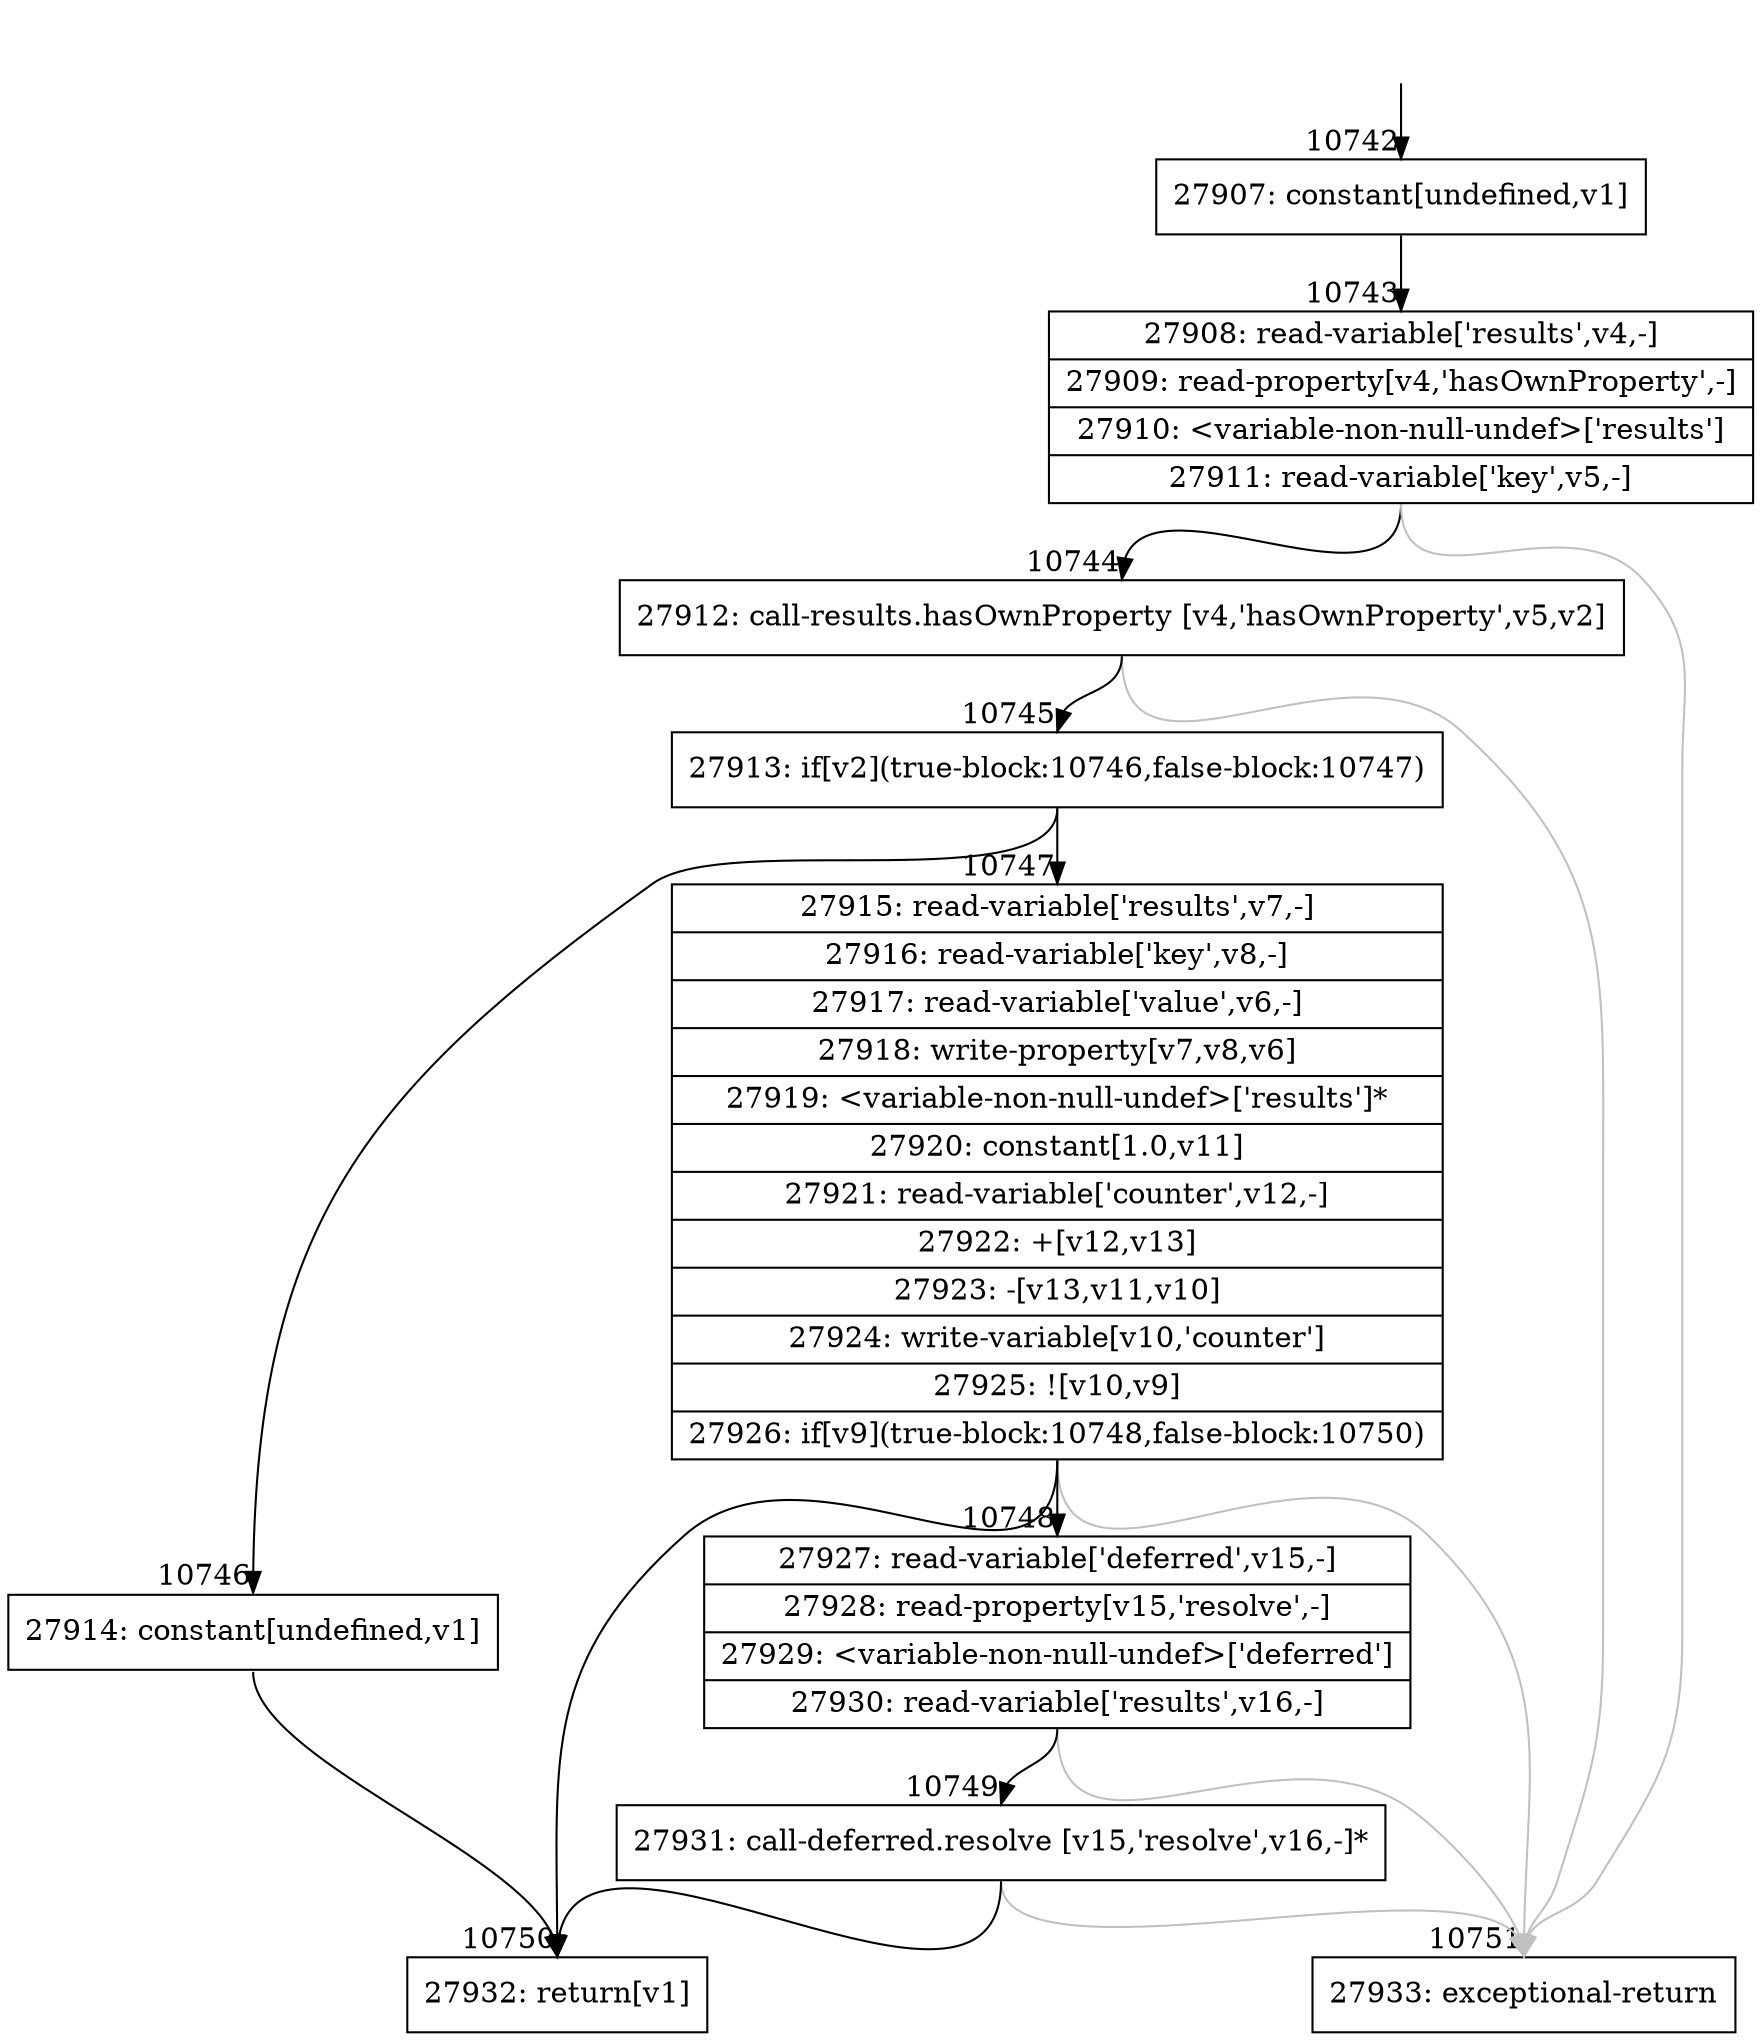 digraph {
rankdir="TD"
BB_entry828[shape=none,label=""];
BB_entry828 -> BB10742 [tailport=s, headport=n, headlabel="    10742"]
BB10742 [shape=record label="{27907: constant[undefined,v1]}" ] 
BB10742 -> BB10743 [tailport=s, headport=n, headlabel="      10743"]
BB10743 [shape=record label="{27908: read-variable['results',v4,-]|27909: read-property[v4,'hasOwnProperty',-]|27910: \<variable-non-null-undef\>['results']|27911: read-variable['key',v5,-]}" ] 
BB10743 -> BB10744 [tailport=s, headport=n, headlabel="      10744"]
BB10743 -> BB10751 [tailport=s, headport=n, color=gray, headlabel="      10751"]
BB10744 [shape=record label="{27912: call-results.hasOwnProperty [v4,'hasOwnProperty',v5,v2]}" ] 
BB10744 -> BB10745 [tailport=s, headport=n, headlabel="      10745"]
BB10744 -> BB10751 [tailport=s, headport=n, color=gray]
BB10745 [shape=record label="{27913: if[v2](true-block:10746,false-block:10747)}" ] 
BB10745 -> BB10746 [tailport=s, headport=n, headlabel="      10746"]
BB10745 -> BB10747 [tailport=s, headport=n, headlabel="      10747"]
BB10746 [shape=record label="{27914: constant[undefined,v1]}" ] 
BB10746 -> BB10750 [tailport=s, headport=n, headlabel="      10750"]
BB10747 [shape=record label="{27915: read-variable['results',v7,-]|27916: read-variable['key',v8,-]|27917: read-variable['value',v6,-]|27918: write-property[v7,v8,v6]|27919: \<variable-non-null-undef\>['results']*|27920: constant[1.0,v11]|27921: read-variable['counter',v12,-]|27922: +[v12,v13]|27923: -[v13,v11,v10]|27924: write-variable[v10,'counter']|27925: ![v10,v9]|27926: if[v9](true-block:10748,false-block:10750)}" ] 
BB10747 -> BB10748 [tailport=s, headport=n, headlabel="      10748"]
BB10747 -> BB10750 [tailport=s, headport=n]
BB10747 -> BB10751 [tailport=s, headport=n, color=gray]
BB10748 [shape=record label="{27927: read-variable['deferred',v15,-]|27928: read-property[v15,'resolve',-]|27929: \<variable-non-null-undef\>['deferred']|27930: read-variable['results',v16,-]}" ] 
BB10748 -> BB10749 [tailport=s, headport=n, headlabel="      10749"]
BB10748 -> BB10751 [tailport=s, headport=n, color=gray]
BB10749 [shape=record label="{27931: call-deferred.resolve [v15,'resolve',v16,-]*}" ] 
BB10749 -> BB10750 [tailport=s, headport=n]
BB10749 -> BB10751 [tailport=s, headport=n, color=gray]
BB10750 [shape=record label="{27932: return[v1]}" ] 
BB10751 [shape=record label="{27933: exceptional-return}" ] 
//#$~ 14791
}
